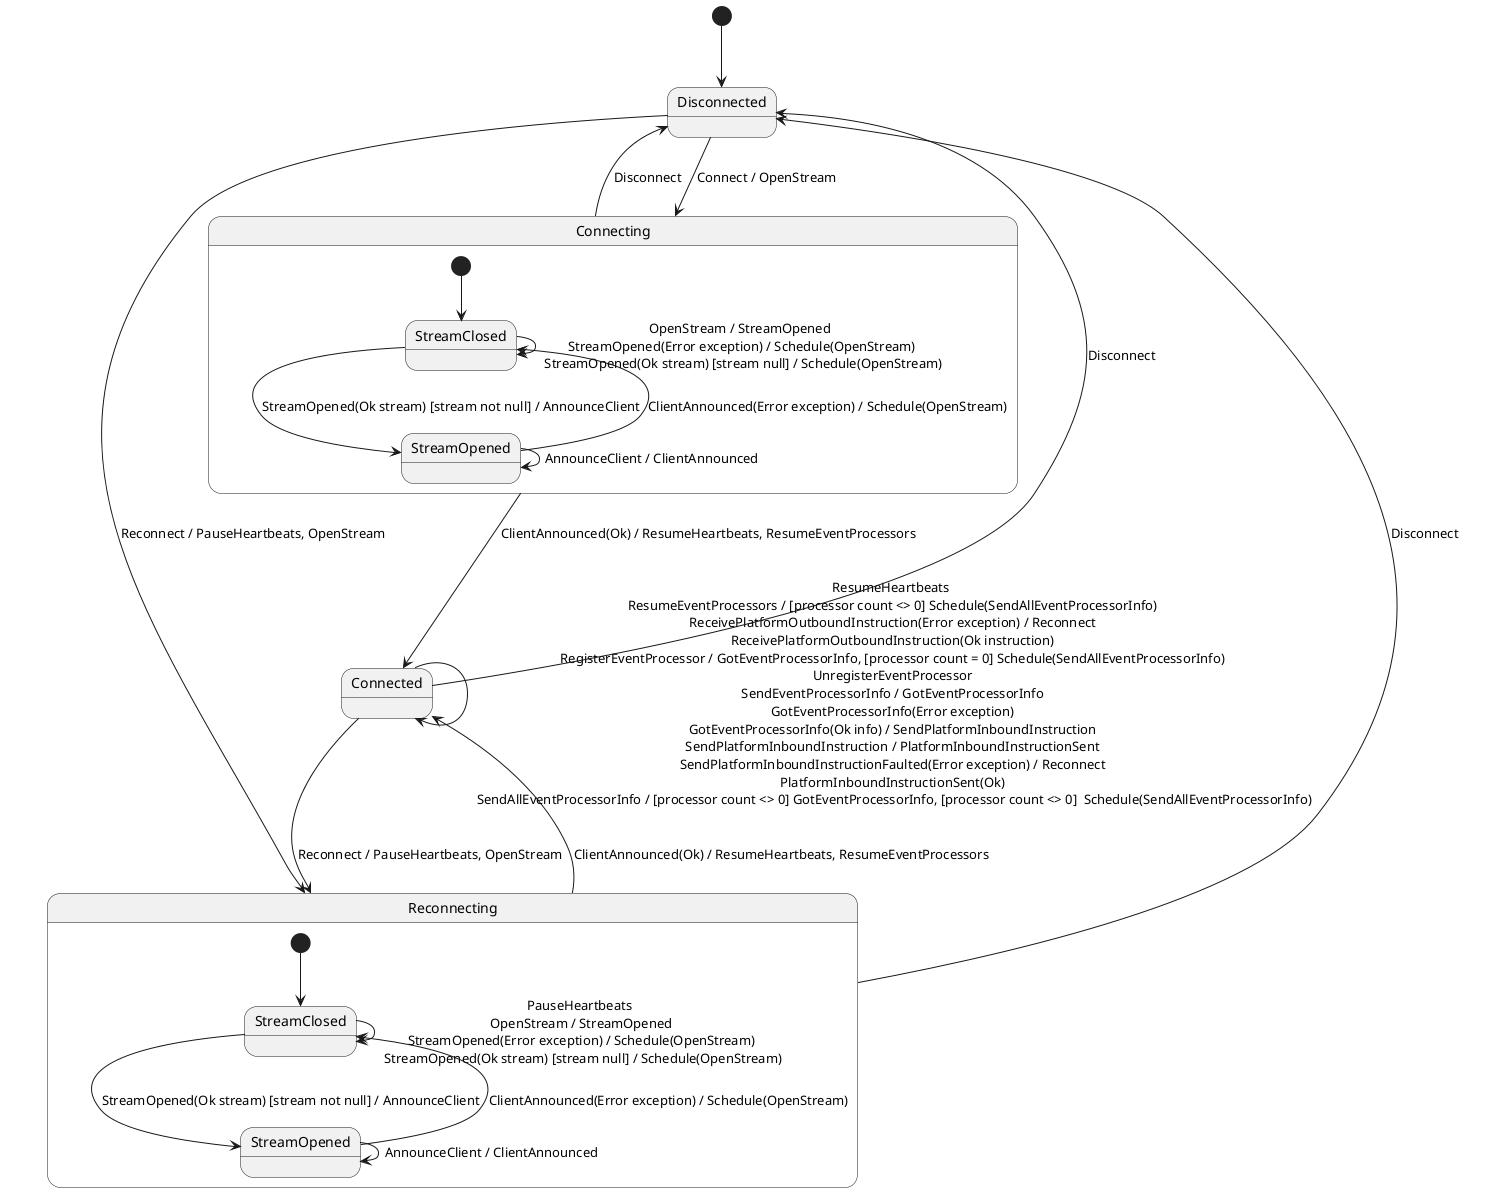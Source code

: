 @startuml ControlChannel Statemachine
[*] --> Disconnected
Disconnected --> Connecting: Connect / OpenStream
Connecting --> Connected: ClientAnnounced(Ok) / ResumeHeartbeats, ResumeEventProcessors
Connected --> Connected: ResumeHeartbeats \n ResumeEventProcessors / [processor count <> 0] Schedule(SendAllEventProcessorInfo) \n ReceivePlatformOutboundInstruction(Error exception) / Reconnect \n ReceivePlatformOutboundInstruction(Ok instruction) \n RegisterEventProcessor / GotEventProcessorInfo, [processor count = 0] Schedule(SendAllEventProcessorInfo) \n UnregisterEventProcessor \n SendEventProcessorInfo / GotEventProcessorInfo \n GotEventProcessorInfo(Error exception) \n GotEventProcessorInfo(Ok info) / SendPlatformInboundInstruction \n SendPlatformInboundInstruction / PlatformInboundInstructionSent \n SendPlatformInboundInstructionFaulted(Error exception) / Reconnect \n PlatformInboundInstructionSent(Ok) \n SendAllEventProcessorInfo / [processor count <> 0] GotEventProcessorInfo, [processor count <> 0]  Schedule(SendAllEventProcessorInfo)
Connected --> Reconnecting: Reconnect / PauseHeartbeats, OpenStream
Disconnected --> Reconnecting: Reconnect / PauseHeartbeats, OpenStream
Reconnecting --> Connected: ClientAnnounced(Ok) / ResumeHeartbeats, ResumeEventProcessors
Connected --> Disconnected: Disconnect
Connecting --> Disconnected: Disconnect
Reconnecting --> Disconnected: Disconnect

state Connecting {
    [*] --> Connecting.StreamClosed
    Connecting.StreamClosed --> Connecting.StreamClosed: OpenStream / StreamOpened \n StreamOpened(Error exception) / Schedule(OpenStream) \n StreamOpened(Ok stream) [stream null] / Schedule(OpenStream)
    Connecting.StreamClosed --> Connecting.StreamOpened: StreamOpened(Ok stream) [stream not null] / AnnounceClient
    Connecting.StreamOpened --> Connecting.StreamOpened: AnnounceClient / ClientAnnounced
    Connecting.StreamOpened --> Connecting.StreamClosed: ClientAnnounced(Error exception) / Schedule(OpenStream) 
}

state Reconnecting {
    [*] --> Reconnecting.StreamClosed
    Reconnecting.StreamClosed --> Reconnecting.StreamClosed: PauseHeartbeats \n OpenStream / StreamOpened \n StreamOpened(Error exception) / Schedule(OpenStream) \n StreamOpened(Ok stream) [stream null] / Schedule(OpenStream)
    Reconnecting.StreamClosed --> Reconnecting.StreamOpened: StreamOpened(Ok stream) [stream not null] / AnnounceClient
    Reconnecting.StreamOpened --> Reconnecting.StreamOpened: AnnounceClient / ClientAnnounced
    Reconnecting.StreamOpened --> Reconnecting.StreamClosed: ClientAnnounced(Error exception) / Schedule(OpenStream) 
}

@enduml